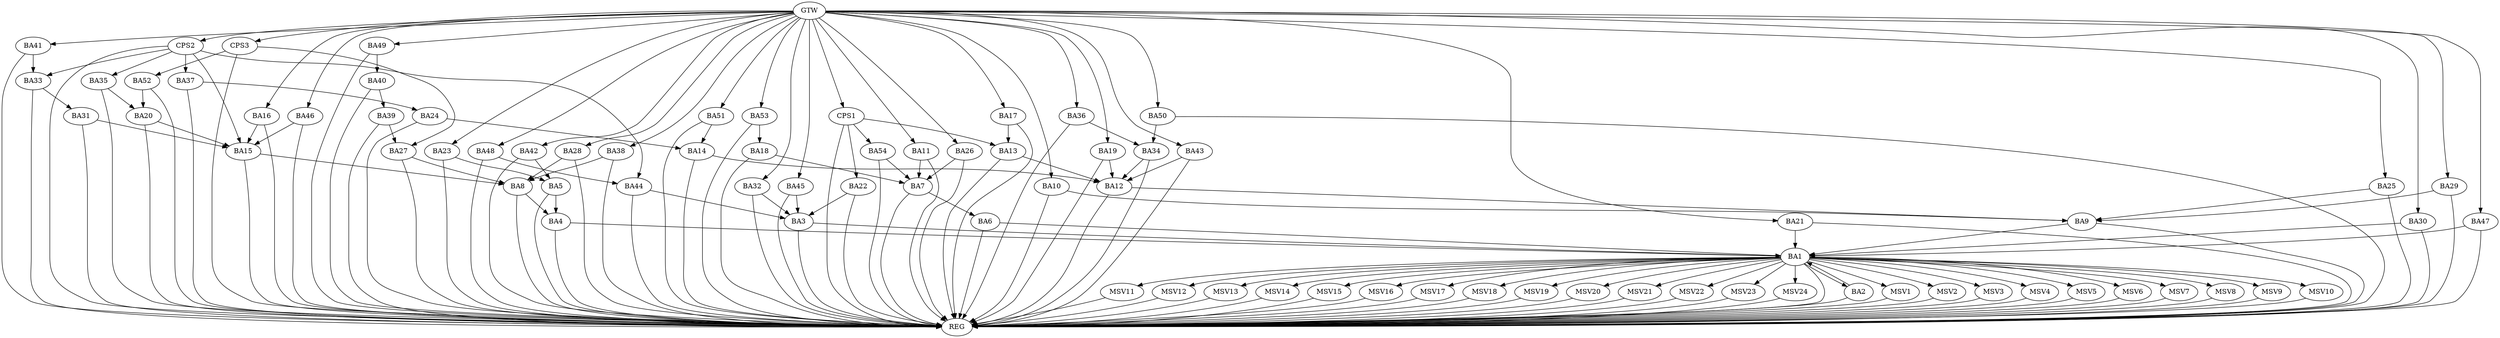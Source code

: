 strict digraph G {
  BA1 [ label="BA1" ];
  BA2 [ label="BA2" ];
  BA3 [ label="BA3" ];
  BA4 [ label="BA4" ];
  BA5 [ label="BA5" ];
  BA6 [ label="BA6" ];
  BA7 [ label="BA7" ];
  BA8 [ label="BA8" ];
  BA9 [ label="BA9" ];
  BA10 [ label="BA10" ];
  BA11 [ label="BA11" ];
  BA12 [ label="BA12" ];
  BA13 [ label="BA13" ];
  BA14 [ label="BA14" ];
  BA15 [ label="BA15" ];
  BA16 [ label="BA16" ];
  BA17 [ label="BA17" ];
  BA18 [ label="BA18" ];
  BA19 [ label="BA19" ];
  BA20 [ label="BA20" ];
  BA21 [ label="BA21" ];
  BA22 [ label="BA22" ];
  BA23 [ label="BA23" ];
  BA24 [ label="BA24" ];
  BA25 [ label="BA25" ];
  BA26 [ label="BA26" ];
  BA27 [ label="BA27" ];
  BA28 [ label="BA28" ];
  BA29 [ label="BA29" ];
  BA30 [ label="BA30" ];
  BA31 [ label="BA31" ];
  BA32 [ label="BA32" ];
  BA33 [ label="BA33" ];
  BA34 [ label="BA34" ];
  BA35 [ label="BA35" ];
  BA36 [ label="BA36" ];
  BA37 [ label="BA37" ];
  BA38 [ label="BA38" ];
  BA39 [ label="BA39" ];
  BA40 [ label="BA40" ];
  BA41 [ label="BA41" ];
  BA42 [ label="BA42" ];
  BA43 [ label="BA43" ];
  BA44 [ label="BA44" ];
  BA45 [ label="BA45" ];
  BA46 [ label="BA46" ];
  BA47 [ label="BA47" ];
  BA48 [ label="BA48" ];
  BA49 [ label="BA49" ];
  BA50 [ label="BA50" ];
  BA51 [ label="BA51" ];
  BA52 [ label="BA52" ];
  BA53 [ label="BA53" ];
  BA54 [ label="BA54" ];
  CPS1 [ label="CPS1" ];
  CPS2 [ label="CPS2" ];
  CPS3 [ label="CPS3" ];
  GTW [ label="GTW" ];
  REG [ label="REG" ];
  MSV1 [ label="MSV1" ];
  MSV2 [ label="MSV2" ];
  MSV3 [ label="MSV3" ];
  MSV4 [ label="MSV4" ];
  MSV5 [ label="MSV5" ];
  MSV6 [ label="MSV6" ];
  MSV7 [ label="MSV7" ];
  MSV8 [ label="MSV8" ];
  MSV9 [ label="MSV9" ];
  MSV10 [ label="MSV10" ];
  MSV11 [ label="MSV11" ];
  MSV12 [ label="MSV12" ];
  MSV13 [ label="MSV13" ];
  MSV14 [ label="MSV14" ];
  MSV15 [ label="MSV15" ];
  MSV16 [ label="MSV16" ];
  MSV17 [ label="MSV17" ];
  MSV18 [ label="MSV18" ];
  MSV19 [ label="MSV19" ];
  MSV20 [ label="MSV20" ];
  MSV21 [ label="MSV21" ];
  MSV22 [ label="MSV22" ];
  MSV23 [ label="MSV23" ];
  MSV24 [ label="MSV24" ];
  BA1 -> BA2;
  BA2 -> BA1;
  BA3 -> BA1;
  BA4 -> BA1;
  BA5 -> BA4;
  BA6 -> BA1;
  BA7 -> BA6;
  BA8 -> BA4;
  BA9 -> BA1;
  BA10 -> BA9;
  BA11 -> BA7;
  BA12 -> BA9;
  BA13 -> BA12;
  BA14 -> BA12;
  BA15 -> BA8;
  BA16 -> BA15;
  BA17 -> BA13;
  BA18 -> BA7;
  BA19 -> BA12;
  BA20 -> BA15;
  BA21 -> BA1;
  BA22 -> BA3;
  BA23 -> BA5;
  BA24 -> BA14;
  BA25 -> BA9;
  BA26 -> BA7;
  BA27 -> BA8;
  BA28 -> BA8;
  BA29 -> BA9;
  BA30 -> BA1;
  BA31 -> BA15;
  BA32 -> BA3;
  BA33 -> BA31;
  BA34 -> BA12;
  BA35 -> BA20;
  BA36 -> BA34;
  BA37 -> BA24;
  BA38 -> BA8;
  BA39 -> BA27;
  BA40 -> BA39;
  BA41 -> BA33;
  BA42 -> BA5;
  BA43 -> BA12;
  BA44 -> BA3;
  BA45 -> BA3;
  BA46 -> BA15;
  BA47 -> BA1;
  BA48 -> BA44;
  BA49 -> BA40;
  BA50 -> BA34;
  BA51 -> BA14;
  BA52 -> BA20;
  BA53 -> BA18;
  BA54 -> BA7;
  CPS1 -> BA54;
  CPS1 -> BA22;
  CPS1 -> BA13;
  CPS2 -> BA33;
  CPS2 -> BA15;
  CPS2 -> BA44;
  CPS2 -> BA37;
  CPS2 -> BA35;
  CPS3 -> BA27;
  CPS3 -> BA52;
  GTW -> BA10;
  GTW -> BA11;
  GTW -> BA16;
  GTW -> BA17;
  GTW -> BA19;
  GTW -> BA21;
  GTW -> BA23;
  GTW -> BA25;
  GTW -> BA26;
  GTW -> BA28;
  GTW -> BA29;
  GTW -> BA30;
  GTW -> BA32;
  GTW -> BA36;
  GTW -> BA38;
  GTW -> BA41;
  GTW -> BA42;
  GTW -> BA43;
  GTW -> BA45;
  GTW -> BA46;
  GTW -> BA47;
  GTW -> BA48;
  GTW -> BA49;
  GTW -> BA50;
  GTW -> BA51;
  GTW -> BA53;
  GTW -> CPS1;
  GTW -> CPS2;
  GTW -> CPS3;
  BA1 -> REG;
  BA2 -> REG;
  BA3 -> REG;
  BA4 -> REG;
  BA5 -> REG;
  BA6 -> REG;
  BA7 -> REG;
  BA8 -> REG;
  BA9 -> REG;
  BA10 -> REG;
  BA11 -> REG;
  BA12 -> REG;
  BA13 -> REG;
  BA14 -> REG;
  BA15 -> REG;
  BA16 -> REG;
  BA17 -> REG;
  BA18 -> REG;
  BA19 -> REG;
  BA20 -> REG;
  BA21 -> REG;
  BA22 -> REG;
  BA23 -> REG;
  BA24 -> REG;
  BA25 -> REG;
  BA26 -> REG;
  BA27 -> REG;
  BA28 -> REG;
  BA29 -> REG;
  BA30 -> REG;
  BA31 -> REG;
  BA32 -> REG;
  BA33 -> REG;
  BA34 -> REG;
  BA35 -> REG;
  BA36 -> REG;
  BA37 -> REG;
  BA38 -> REG;
  BA39 -> REG;
  BA40 -> REG;
  BA41 -> REG;
  BA42 -> REG;
  BA43 -> REG;
  BA44 -> REG;
  BA45 -> REG;
  BA46 -> REG;
  BA47 -> REG;
  BA48 -> REG;
  BA49 -> REG;
  BA50 -> REG;
  BA51 -> REG;
  BA52 -> REG;
  BA53 -> REG;
  BA54 -> REG;
  CPS1 -> REG;
  CPS2 -> REG;
  CPS3 -> REG;
  BA1 -> MSV1;
  BA1 -> MSV2;
  BA1 -> MSV3;
  MSV1 -> REG;
  MSV2 -> REG;
  MSV3 -> REG;
  BA1 -> MSV4;
  MSV4 -> REG;
  BA1 -> MSV5;
  MSV5 -> REG;
  BA1 -> MSV6;
  BA1 -> MSV7;
  BA1 -> MSV8;
  MSV6 -> REG;
  MSV7 -> REG;
  MSV8 -> REG;
  BA1 -> MSV9;
  MSV9 -> REG;
  BA1 -> MSV10;
  MSV10 -> REG;
  BA1 -> MSV11;
  BA1 -> MSV12;
  BA1 -> MSV13;
  BA1 -> MSV14;
  MSV11 -> REG;
  MSV12 -> REG;
  MSV13 -> REG;
  MSV14 -> REG;
  BA1 -> MSV15;
  BA1 -> MSV16;
  BA1 -> MSV17;
  BA1 -> MSV18;
  MSV15 -> REG;
  MSV16 -> REG;
  MSV17 -> REG;
  MSV18 -> REG;
  BA1 -> MSV19;
  MSV19 -> REG;
  BA1 -> MSV20;
  BA1 -> MSV21;
  MSV20 -> REG;
  MSV21 -> REG;
  BA1 -> MSV22;
  MSV22 -> REG;
  BA1 -> MSV23;
  BA1 -> MSV24;
  MSV23 -> REG;
  MSV24 -> REG;
}
